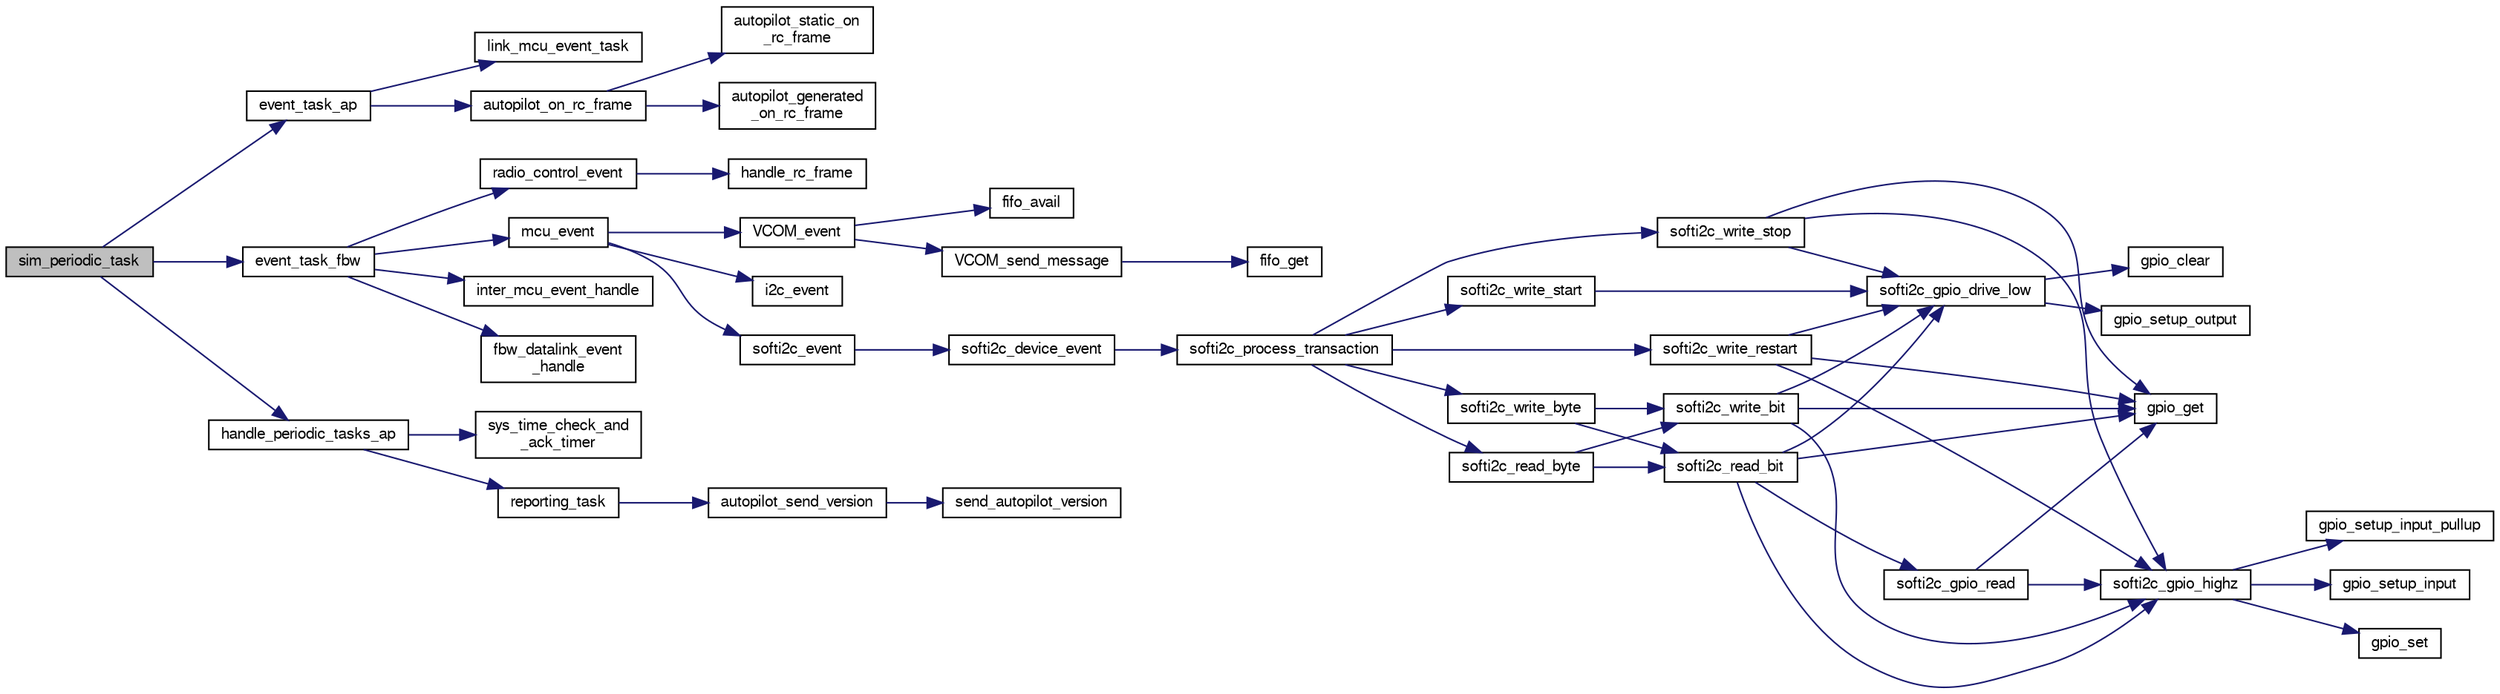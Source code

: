 digraph "sim_periodic_task"
{
  edge [fontname="FreeSans",fontsize="10",labelfontname="FreeSans",labelfontsize="10"];
  node [fontname="FreeSans",fontsize="10",shape=record];
  rankdir="LR";
  Node1 [label="sim_periodic_task",height=0.2,width=0.4,color="black", fillcolor="grey75", style="filled", fontcolor="black"];
  Node1 -> Node2 [color="midnightblue",fontsize="10",style="solid",fontname="FreeSans"];
  Node2 [label="event_task_ap",height=0.2,width=0.4,color="black", fillcolor="white", style="filled",URL="$fixedwing_2main__ap_8c.html#a2b4e383f6a21da5bad019df0b3891508"];
  Node2 -> Node3 [color="midnightblue",fontsize="10",style="solid",fontname="FreeSans"];
  Node3 [label="link_mcu_event_task",height=0.2,width=0.4,color="black", fillcolor="white", style="filled",URL="$link__mcu__can_8c.html#ac8ca91741aea5e6803a8db35d4c8188e"];
  Node2 -> Node4 [color="midnightblue",fontsize="10",style="solid",fontname="FreeSans"];
  Node4 [label="autopilot_on_rc_frame",height=0.2,width=0.4,color="black", fillcolor="white", style="filled",URL="$autopilot_8c.html#a7339f5741706cb9c2e2186b1174cc770",tooltip="RC frame handler. "];
  Node4 -> Node5 [color="midnightblue",fontsize="10",style="solid",fontname="FreeSans"];
  Node5 [label="autopilot_generated\l_on_rc_frame",height=0.2,width=0.4,color="black", fillcolor="white", style="filled",URL="$fixedwing_2autopilot__generated_8c.html#aaebd02adde63c5f836bea4ec5fabe997"];
  Node4 -> Node6 [color="midnightblue",fontsize="10",style="solid",fontname="FreeSans"];
  Node6 [label="autopilot_static_on\l_rc_frame",height=0.2,width=0.4,color="black", fillcolor="white", style="filled",URL="$fixedwing_2autopilot__static_8c.html#af48775939dfa2cf7533658fb85851a35",tooltip="Function to be called when a message from FBW is available. "];
  Node1 -> Node7 [color="midnightblue",fontsize="10",style="solid",fontname="FreeSans"];
  Node7 [label="event_task_fbw",height=0.2,width=0.4,color="black", fillcolor="white", style="filled",URL="$fixedwing_2main__fbw_8c.html#ae1f060d6fcf56653e3db62e402c8701a"];
  Node7 -> Node8 [color="midnightblue",fontsize="10",style="solid",fontname="FreeSans"];
  Node8 [label="radio_control_event",height=0.2,width=0.4,color="black", fillcolor="white", style="filled",URL="$fixedwing_2main__fbw_8c.html#a1b5f5bd1cdedf6989936c466aeeba40f"];
  Node8 -> Node9 [color="midnightblue",fontsize="10",style="solid",fontname="FreeSans"];
  Node9 [label="handle_rc_frame",height=0.2,width=0.4,color="black", fillcolor="white", style="filled",URL="$fixedwing_2main__fbw_8c.html#a4db0a3e23e7402c274851823e3ad1666"];
  Node7 -> Node10 [color="midnightblue",fontsize="10",style="solid",fontname="FreeSans"];
  Node10 [label="mcu_event",height=0.2,width=0.4,color="black", fillcolor="white", style="filled",URL="$group__mcu__periph.html#gaf44fd3e4d3d56943e4d0e89100974b07",tooltip="MCU event functions. "];
  Node10 -> Node11 [color="midnightblue",fontsize="10",style="solid",fontname="FreeSans"];
  Node11 [label="i2c_event",height=0.2,width=0.4,color="black", fillcolor="white", style="filled",URL="$group__i2c.html#ga05763355d0e087ba41feab61dd773fe6",tooltip="i2c_event() function "];
  Node10 -> Node12 [color="midnightblue",fontsize="10",style="solid",fontname="FreeSans"];
  Node12 [label="softi2c_event",height=0.2,width=0.4,color="black", fillcolor="white", style="filled",URL="$softi2c_8c.html#a00f14c5101231479a8ceab61ae4cad7c"];
  Node12 -> Node13 [color="midnightblue",fontsize="10",style="solid",fontname="FreeSans"];
  Node13 [label="softi2c_device_event",height=0.2,width=0.4,color="black", fillcolor="white", style="filled",URL="$softi2c_8c.html#a25e9e1f40150fe875f3f75fd2b079618"];
  Node13 -> Node14 [color="midnightblue",fontsize="10",style="solid",fontname="FreeSans"];
  Node14 [label="softi2c_process_transaction",height=0.2,width=0.4,color="black", fillcolor="white", style="filled",URL="$softi2c_8c.html#ad94e633dd55968bdb12b7289d2e85d0f"];
  Node14 -> Node15 [color="midnightblue",fontsize="10",style="solid",fontname="FreeSans"];
  Node15 [label="softi2c_write_start",height=0.2,width=0.4,color="black", fillcolor="white", style="filled",URL="$softi2c_8c.html#ae6f8766f290a4fabfad3d6099b3e98e0"];
  Node15 -> Node16 [color="midnightblue",fontsize="10",style="solid",fontname="FreeSans"];
  Node16 [label="softi2c_gpio_drive_low",height=0.2,width=0.4,color="black", fillcolor="white", style="filled",URL="$softi2c_8c.html#a828e709a0e6357d1b1a3184d8272e409"];
  Node16 -> Node17 [color="midnightblue",fontsize="10",style="solid",fontname="FreeSans"];
  Node17 [label="gpio_setup_output",height=0.2,width=0.4,color="black", fillcolor="white", style="filled",URL="$chibios_2mcu__periph_2gpio__arch_8c.html#a614c4a447f1e43381d92c682ac3b953f",tooltip="Setup one or more pins of the given GPIO port as outputs. "];
  Node16 -> Node18 [color="midnightblue",fontsize="10",style="solid",fontname="FreeSans"];
  Node18 [label="gpio_clear",height=0.2,width=0.4,color="black", fillcolor="white", style="filled",URL="$chibios_2mcu__periph_2gpio__arch_8h.html#a302a5c9e7203669d0b9db8a2952fe009",tooltip="Clear a gpio output to low level. "];
  Node14 -> Node19 [color="midnightblue",fontsize="10",style="solid",fontname="FreeSans"];
  Node19 [label="softi2c_write_byte",height=0.2,width=0.4,color="black", fillcolor="white", style="filled",URL="$softi2c_8c.html#aa20d39b61646e34b1eacfa85d092524e"];
  Node19 -> Node20 [color="midnightblue",fontsize="10",style="solid",fontname="FreeSans"];
  Node20 [label="softi2c_write_bit",height=0.2,width=0.4,color="black", fillcolor="white", style="filled",URL="$softi2c_8c.html#aadbee361430868c06c776b2f2e5ad29f"];
  Node20 -> Node16 [color="midnightblue",fontsize="10",style="solid",fontname="FreeSans"];
  Node20 -> Node21 [color="midnightblue",fontsize="10",style="solid",fontname="FreeSans"];
  Node21 [label="softi2c_gpio_highz",height=0.2,width=0.4,color="black", fillcolor="white", style="filled",URL="$softi2c_8c.html#a8743c24425fb5c7d25977071dbad70e9"];
  Node21 -> Node22 [color="midnightblue",fontsize="10",style="solid",fontname="FreeSans"];
  Node22 [label="gpio_setup_input_pullup",height=0.2,width=0.4,color="black", fillcolor="white", style="filled",URL="$chibios_2mcu__periph_2gpio__arch_8c.html#a37fe4e6fcefe371821cc61a78ed34711",tooltip="Setup one or more pins of the given GPIO port as inputs with pull up resistor enabled. "];
  Node21 -> Node23 [color="midnightblue",fontsize="10",style="solid",fontname="FreeSans"];
  Node23 [label="gpio_setup_input",height=0.2,width=0.4,color="black", fillcolor="white", style="filled",URL="$chibios_2mcu__periph_2gpio__arch_8c.html#ae7d0172a824f41338c10872b96cc541b",tooltip="Setup one or more pins of the given GPIO port as inputs. "];
  Node21 -> Node24 [color="midnightblue",fontsize="10",style="solid",fontname="FreeSans"];
  Node24 [label="gpio_set",height=0.2,width=0.4,color="black", fillcolor="white", style="filled",URL="$chibios_2mcu__periph_2gpio__arch_8h.html#a0da8ef247730680b4ffa595d11069051",tooltip="Set a gpio output to high level. "];
  Node20 -> Node25 [color="midnightblue",fontsize="10",style="solid",fontname="FreeSans"];
  Node25 [label="gpio_get",height=0.2,width=0.4,color="black", fillcolor="white", style="filled",URL="$chibios_2mcu__periph_2gpio__arch_8h.html#afd6403990094d8cd6010b2e641a977da",tooltip="Get level of a gpio. "];
  Node19 -> Node26 [color="midnightblue",fontsize="10",style="solid",fontname="FreeSans"];
  Node26 [label="softi2c_read_bit",height=0.2,width=0.4,color="black", fillcolor="white", style="filled",URL="$softi2c_8c.html#a688954bbf22651068611c16ffd44abb1"];
  Node26 -> Node16 [color="midnightblue",fontsize="10",style="solid",fontname="FreeSans"];
  Node26 -> Node21 [color="midnightblue",fontsize="10",style="solid",fontname="FreeSans"];
  Node26 -> Node25 [color="midnightblue",fontsize="10",style="solid",fontname="FreeSans"];
  Node26 -> Node27 [color="midnightblue",fontsize="10",style="solid",fontname="FreeSans"];
  Node27 [label="softi2c_gpio_read",height=0.2,width=0.4,color="black", fillcolor="white", style="filled",URL="$softi2c_8c.html#a9e7492d54676bfe31b964f2430dcbf58"];
  Node27 -> Node21 [color="midnightblue",fontsize="10",style="solid",fontname="FreeSans"];
  Node27 -> Node25 [color="midnightblue",fontsize="10",style="solid",fontname="FreeSans"];
  Node14 -> Node28 [color="midnightblue",fontsize="10",style="solid",fontname="FreeSans"];
  Node28 [label="softi2c_write_restart",height=0.2,width=0.4,color="black", fillcolor="white", style="filled",URL="$softi2c_8c.html#a0a290bb3e426004548796dc35f433b39"];
  Node28 -> Node16 [color="midnightblue",fontsize="10",style="solid",fontname="FreeSans"];
  Node28 -> Node21 [color="midnightblue",fontsize="10",style="solid",fontname="FreeSans"];
  Node28 -> Node25 [color="midnightblue",fontsize="10",style="solid",fontname="FreeSans"];
  Node14 -> Node29 [color="midnightblue",fontsize="10",style="solid",fontname="FreeSans"];
  Node29 [label="softi2c_read_byte",height=0.2,width=0.4,color="black", fillcolor="white", style="filled",URL="$softi2c_8c.html#af53603cab17d074df7f2daea8826e423"];
  Node29 -> Node26 [color="midnightblue",fontsize="10",style="solid",fontname="FreeSans"];
  Node29 -> Node20 [color="midnightblue",fontsize="10",style="solid",fontname="FreeSans"];
  Node14 -> Node30 [color="midnightblue",fontsize="10",style="solid",fontname="FreeSans"];
  Node30 [label="softi2c_write_stop",height=0.2,width=0.4,color="black", fillcolor="white", style="filled",URL="$softi2c_8c.html#aec892d5f421d666723fb58c9132e7088"];
  Node30 -> Node16 [color="midnightblue",fontsize="10",style="solid",fontname="FreeSans"];
  Node30 -> Node21 [color="midnightblue",fontsize="10",style="solid",fontname="FreeSans"];
  Node30 -> Node25 [color="midnightblue",fontsize="10",style="solid",fontname="FreeSans"];
  Node10 -> Node31 [color="midnightblue",fontsize="10",style="solid",fontname="FreeSans"];
  Node31 [label="VCOM_event",height=0.2,width=0.4,color="black", fillcolor="white", style="filled",URL="$usb__ser__hw_8c.html#a15c895e4456578b3ca2818c1e17c832a",tooltip="Poll usb (required by libopencm3). "];
  Node31 -> Node32 [color="midnightblue",fontsize="10",style="solid",fontname="FreeSans"];
  Node32 [label="fifo_avail",height=0.2,width=0.4,color="black", fillcolor="white", style="filled",URL="$usb__ser__hw_8c.html#a84f023b865546e5a8433a00db4f06972"];
  Node31 -> Node33 [color="midnightblue",fontsize="10",style="solid",fontname="FreeSans"];
  Node33 [label="VCOM_send_message",height=0.2,width=0.4,color="black", fillcolor="white", style="filled",URL="$usb__ser__hw_8c.html#aad17c325b3e7623c13d24b25fc42fe3b",tooltip="Send data from fifo right now. "];
  Node33 -> Node34 [color="midnightblue",fontsize="10",style="solid",fontname="FreeSans"];
  Node34 [label="fifo_get",height=0.2,width=0.4,color="black", fillcolor="white", style="filled",URL="$usb__ser__hw_8c.html#af7c4a574284a673dbccf3346e072ba50"];
  Node7 -> Node35 [color="midnightblue",fontsize="10",style="solid",fontname="FreeSans"];
  Node35 [label="inter_mcu_event_handle",height=0.2,width=0.4,color="black", fillcolor="white", style="filled",URL="$fixedwing_2main__fbw_8c.html#ade69c0df0a2e17f01e5d7e86e34253f7"];
  Node7 -> Node36 [color="midnightblue",fontsize="10",style="solid",fontname="FreeSans"];
  Node36 [label="fbw_datalink_event\l_handle",height=0.2,width=0.4,color="black", fillcolor="white", style="filled",URL="$fixedwing_2main__fbw_8c.html#a854df2e620820a47d13b463800d13ac1"];
  Node1 -> Node37 [color="midnightblue",fontsize="10",style="solid",fontname="FreeSans"];
  Node37 [label="handle_periodic_tasks_ap",height=0.2,width=0.4,color="black", fillcolor="white", style="filled",URL="$fixedwing_2main__ap_8c.html#a43fd973b44bcc2c2583cf8287048212f"];
  Node37 -> Node38 [color="midnightblue",fontsize="10",style="solid",fontname="FreeSans"];
  Node38 [label="sys_time_check_and\l_ack_timer",height=0.2,width=0.4,color="black", fillcolor="white", style="filled",URL="$sys__time_8h.html#a51e98e20394934c8db19022ab2adc4c1",tooltip="Check if timer has elapsed. "];
  Node37 -> Node39 [color="midnightblue",fontsize="10",style="solid",fontname="FreeSans"];
  Node39 [label="reporting_task",height=0.2,width=0.4,color="black", fillcolor="white", style="filled",URL="$fixedwing_2main__ap_8c.html#a35e24bbf955d315ca24de207ead69ce2",tooltip="Send a series of initialisation messages followed by a stream of periodic ones. "];
  Node39 -> Node40 [color="midnightblue",fontsize="10",style="solid",fontname="FreeSans"];
  Node40 [label="autopilot_send_version",height=0.2,width=0.4,color="black", fillcolor="white", style="filled",URL="$autopilot_8c.html#ac26e7b23b69d3d3dc0fd390fb96efdbb",tooltip="send autopilot version "];
  Node40 -> Node41 [color="midnightblue",fontsize="10",style="solid",fontname="FreeSans"];
  Node41 [label="send_autopilot_version",height=0.2,width=0.4,color="black", fillcolor="white", style="filled",URL="$autopilot_8c.html#a4f0db67f7344287a8e1e4eaca348b66c"];
}
